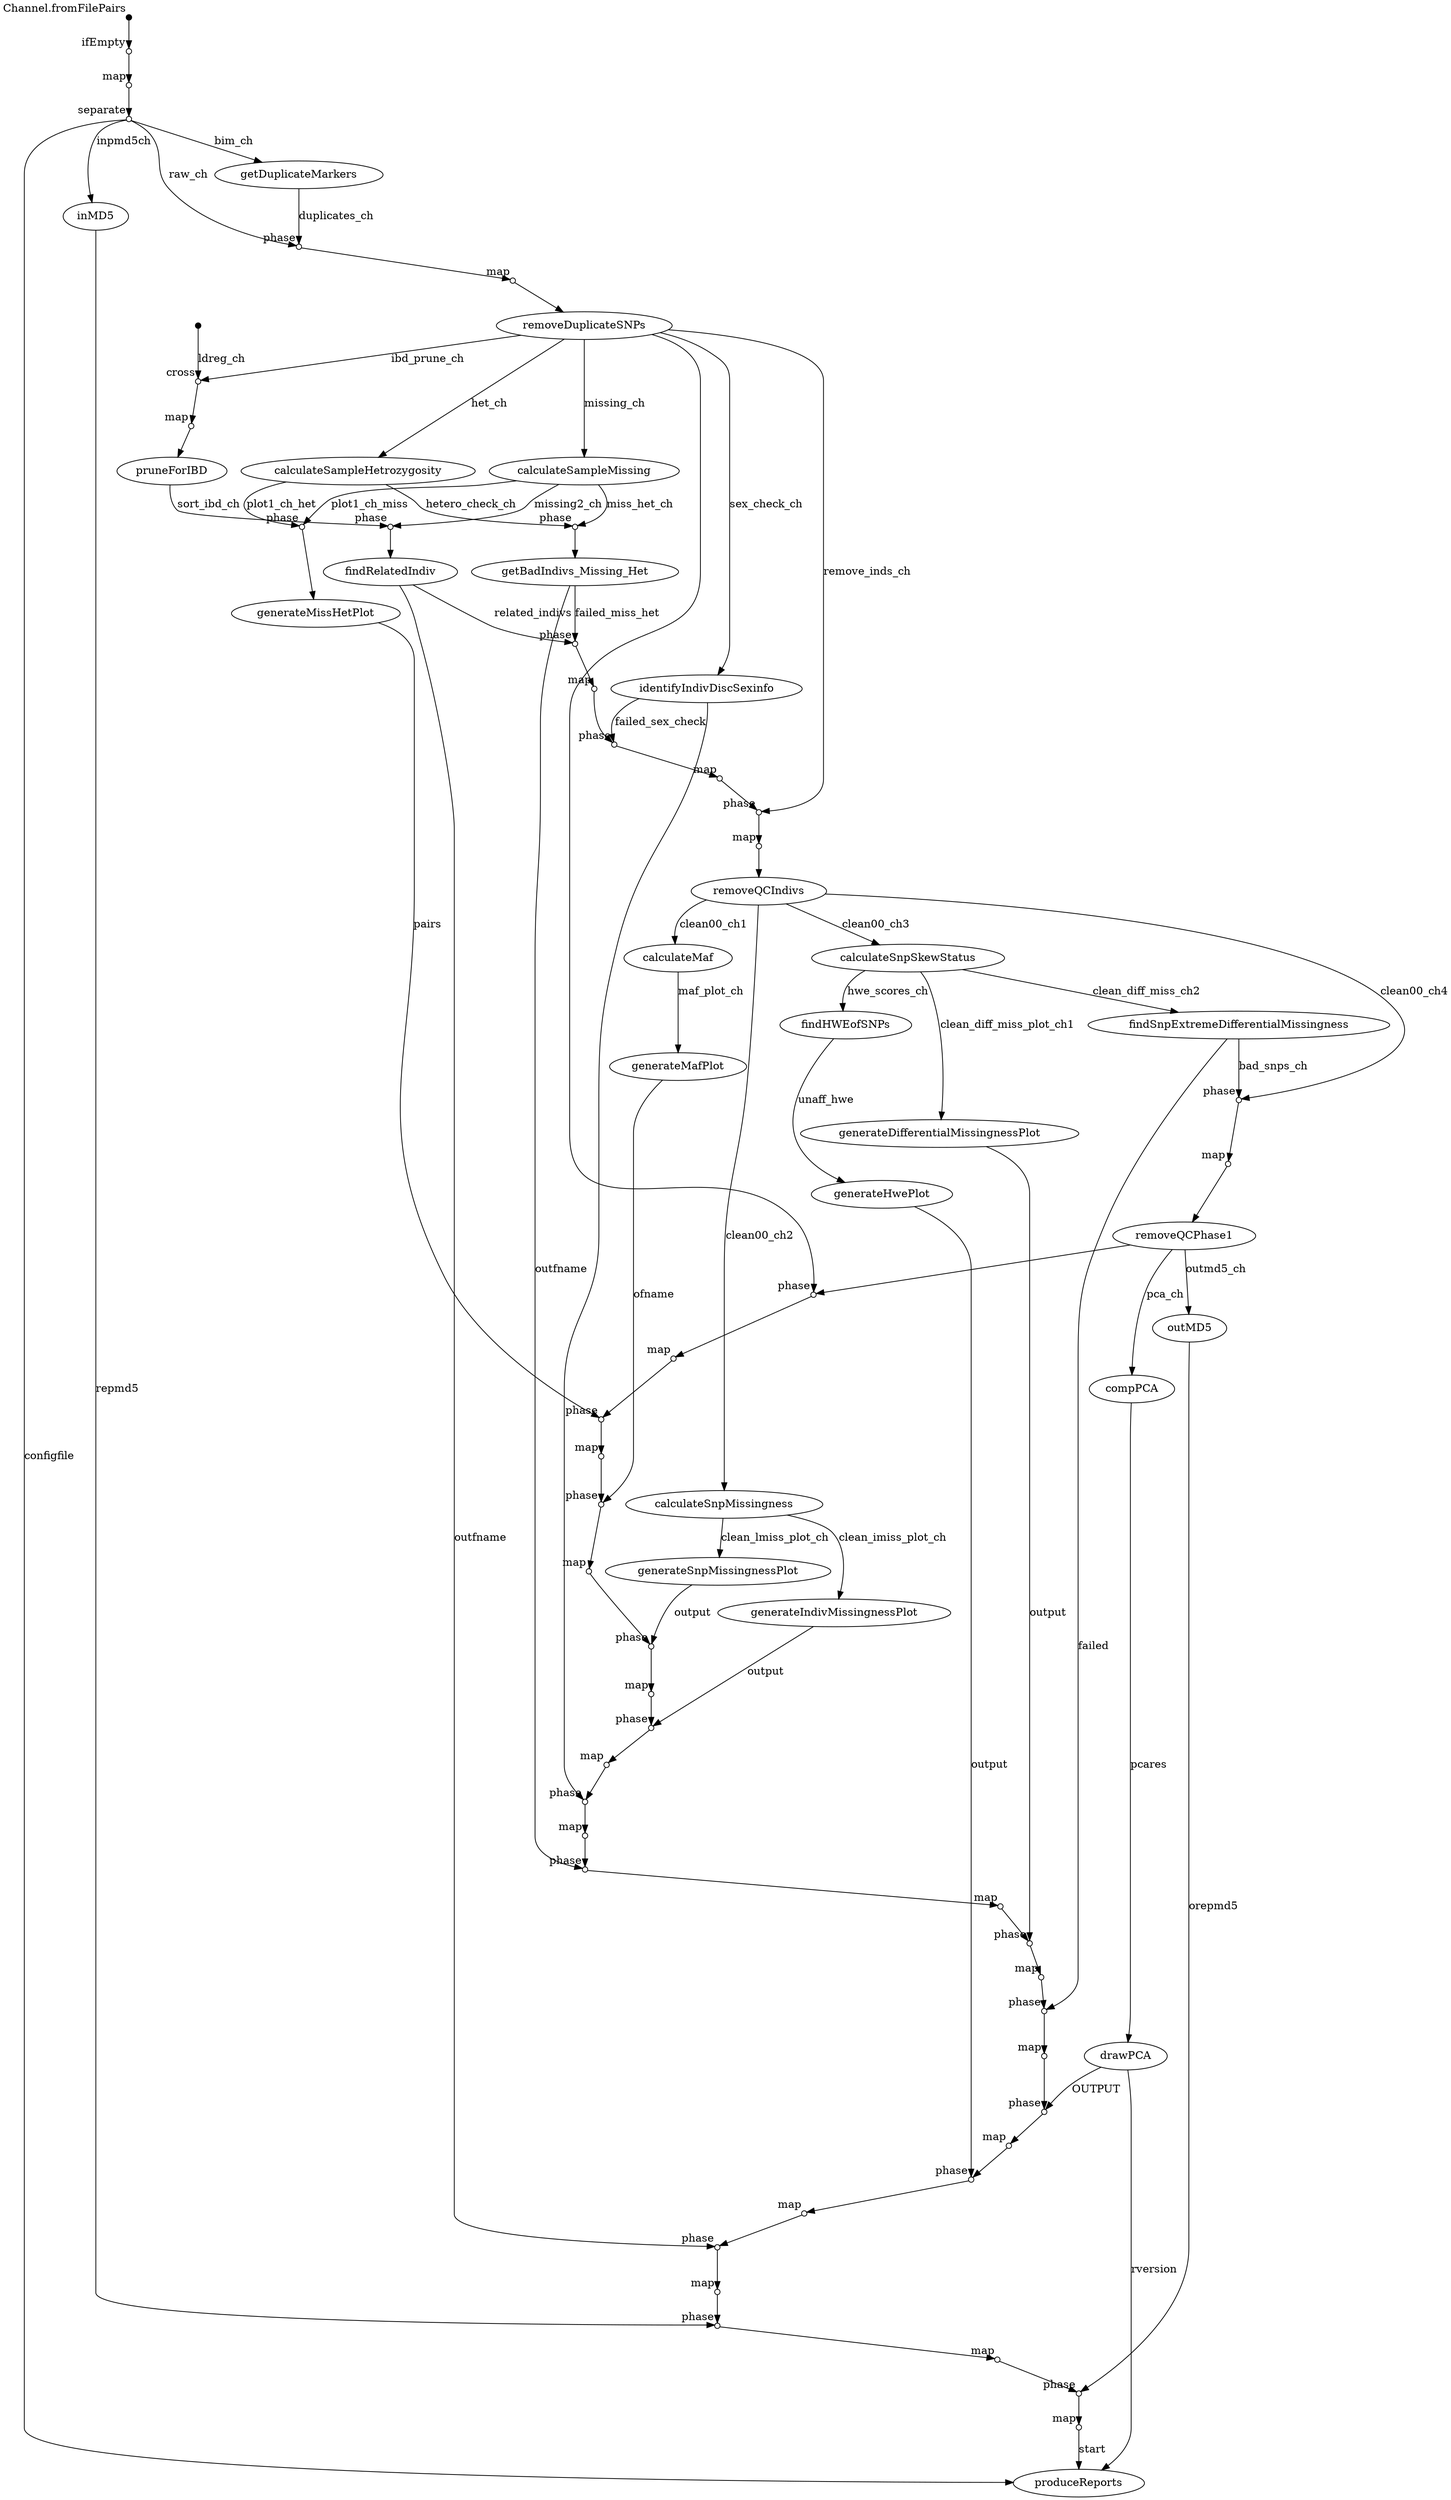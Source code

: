 digraph h3agwas_qc {
p0 [shape=point,label="",fixedsize=true,width=0.1,xlabel="Channel.fromFilePairs"];
p1 [shape=circle,label="",fixedsize=true,width=0.1,xlabel="ifEmpty"];
p0 -> p1;

p1 [shape=circle,label="",fixedsize=true,width=0.1,xlabel="ifEmpty"];
p2 [shape=circle,label="",fixedsize=true,width=0.1,xlabel="map"];
p1 -> p2;

p2 [shape=circle,label="",fixedsize=true,width=0.1,xlabel="map"];
p3 [shape=circle,label="",fixedsize=true,width=0.1,xlabel="separate"];
p2 -> p3;

p3 [shape=circle,label="",fixedsize=true,width=0.1,xlabel="separate"];
p6 [shape=circle,label="",fixedsize=true,width=0.1,xlabel="phase"];
p3 -> p6 [label="raw_ch"];

p3 [shape=circle,label="",fixedsize=true,width=0.1,xlabel="separate"];
p5 [label="getDuplicateMarkers"];
p3 -> p5 [label="bim_ch"];

p3 [shape=circle,label="",fixedsize=true,width=0.1,xlabel="separate"];
p4 [label="inMD5"];
p3 -> p4 [label="inpmd5ch"];

p3 [shape=circle,label="",fixedsize=true,width=0.1,xlabel="separate"];
p73 [label="produceReports"];
p3 -> p73 [label="configfile"];

p4 [label="inMD5"];
p69 [shape=circle,label="",fixedsize=true,width=0.1,xlabel="phase"];
p4 -> p69 [label="repmd5"];

p5 [label="getDuplicateMarkers"];
p6 [shape=circle,label="",fixedsize=true,width=0.1,xlabel="phase"];
p5 -> p6 [label="duplicates_ch"];

p6 [shape=circle,label="",fixedsize=true,width=0.1,xlabel="phase"];
p7 [shape=circle,label="",fixedsize=true,width=0.1,xlabel="map"];
p6 -> p7;

p7 [shape=circle,label="",fixedsize=true,width=0.1,xlabel="map"];
p8 [label="removeDuplicateSNPs"];
p7 -> p8;

p8 [label="removeDuplicateSNPs"];
p9 [label="identifyIndivDiscSexinfo"];
p8 -> p9 [label="sex_check_ch"];

p8 [label="removeDuplicateSNPs"];
p10 [label="calculateSampleMissing"];
p8 -> p10 [label="missing_ch"];

p8 [label="removeDuplicateSNPs"];
p11 [label="calculateSampleHetrozygosity"];
p8 -> p11 [label="het_ch"];

p8 [label="removeDuplicateSNPs"];
p17 [shape=circle,label="",fixedsize=true,width=0.1,xlabel="cross"];
p8 -> p17 [label="ibd_prune_ch"];

p8 [label="removeDuplicateSNPs"];
p26 [shape=circle,label="",fixedsize=true,width=0.1,xlabel="phase"];
p8 -> p26 [label="remove_inds_ch"];

p8 [label="removeDuplicateSNPs"];
p45 [shape=circle,label="",fixedsize=true,width=0.1,xlabel="phase"];
p8 -> p45;

p9 [label="identifyIndivDiscSexinfo"];
p24 [shape=circle,label="",fixedsize=true,width=0.1,xlabel="phase"];
p9 -> p24 [label="failed_sex_check"];

p9 [label="identifyIndivDiscSexinfo"];
p55 [shape=circle,label="",fixedsize=true,width=0.1,xlabel="phase"];
p9 -> p55;

p10 [label="calculateSampleMissing"];
p12 [shape=circle,label="",fixedsize=true,width=0.1,xlabel="phase"];
p10 -> p12 [label="plot1_ch_miss"];

p10 [label="calculateSampleMissing"];
p20 [shape=circle,label="",fixedsize=true,width=0.1,xlabel="phase"];
p10 -> p20 [label="missing2_ch"];

p10 [label="calculateSampleMissing"];
p14 [shape=circle,label="",fixedsize=true,width=0.1,xlabel="phase"];
p10 -> p14 [label="miss_het_ch"];

p11 [label="calculateSampleHetrozygosity"];
p14 [shape=circle,label="",fixedsize=true,width=0.1,xlabel="phase"];
p11 -> p14 [label="hetero_check_ch"];

p11 [label="calculateSampleHetrozygosity"];
p12 [shape=circle,label="",fixedsize=true,width=0.1,xlabel="phase"];
p11 -> p12 [label="plot1_ch_het"];

p12 [shape=circle,label="",fixedsize=true,width=0.1,xlabel="phase"];
p13 [label="generateMissHetPlot"];
p12 -> p13;

p13 [label="generateMissHetPlot"];
p47 [shape=circle,label="",fixedsize=true,width=0.1,xlabel="phase"];
p13 -> p47 [label="pairs"];

p14 [shape=circle,label="",fixedsize=true,width=0.1,xlabel="phase"];
p15 [label="getBadIndivs_Missing_Het"];
p14 -> p15;

p15 [label="getBadIndivs_Missing_Het"];
p22 [shape=circle,label="",fixedsize=true,width=0.1,xlabel="phase"];
p15 -> p22 [label="failed_miss_het"];

p15 [label="getBadIndivs_Missing_Het"];
p57 [shape=circle,label="",fixedsize=true,width=0.1,xlabel="phase"];
p15 -> p57 [label="outfname"];

p16 [shape=point,label="",fixedsize=true,width=0.1];
p17 [shape=circle,label="",fixedsize=true,width=0.1,xlabel="cross"];
p16 -> p17 [label="ldreg_ch"];

p17 [shape=circle,label="",fixedsize=true,width=0.1,xlabel="cross"];
p18 [shape=circle,label="",fixedsize=true,width=0.1,xlabel="map"];
p17 -> p18;

p18 [shape=circle,label="",fixedsize=true,width=0.1,xlabel="map"];
p19 [label="pruneForIBD"];
p18 -> p19;

p19 [label="pruneForIBD"];
p20 [shape=circle,label="",fixedsize=true,width=0.1,xlabel="phase"];
p19 -> p20 [label="sort_ibd_ch"];

p20 [shape=circle,label="",fixedsize=true,width=0.1,xlabel="phase"];
p21 [label="findRelatedIndiv"];
p20 -> p21;

p21 [label="findRelatedIndiv"];
p22 [shape=circle,label="",fixedsize=true,width=0.1,xlabel="phase"];
p21 -> p22 [label="related_indivs"];

p21 [label="findRelatedIndiv"];
p67 [shape=circle,label="",fixedsize=true,width=0.1,xlabel="phase"];
p21 -> p67 [label="outfname"];

p22 [shape=circle,label="",fixedsize=true,width=0.1,xlabel="phase"];
p23 [shape=circle,label="",fixedsize=true,width=0.1,xlabel="map"];
p22 -> p23;

p23 [shape=circle,label="",fixedsize=true,width=0.1,xlabel="map"];
p24 [shape=circle,label="",fixedsize=true,width=0.1,xlabel="phase"];
p23 -> p24;

p24 [shape=circle,label="",fixedsize=true,width=0.1,xlabel="phase"];
p25 [shape=circle,label="",fixedsize=true,width=0.1,xlabel="map"];
p24 -> p25;

p25 [shape=circle,label="",fixedsize=true,width=0.1,xlabel="map"];
p26 [shape=circle,label="",fixedsize=true,width=0.1,xlabel="phase"];
p25 -> p26;

p26 [shape=circle,label="",fixedsize=true,width=0.1,xlabel="phase"];
p27 [shape=circle,label="",fixedsize=true,width=0.1,xlabel="map"];
p26 -> p27;

p27 [shape=circle,label="",fixedsize=true,width=0.1,xlabel="map"];
p28 [label="removeQCIndivs"];
p27 -> p28;

p28 [label="removeQCIndivs"];
p29 [label="calculateMaf"];
p28 -> p29 [label="clean00_ch1"];

p28 [label="removeQCIndivs"];
p31 [label="calculateSnpMissingness"];
p28 -> p31 [label="clean00_ch2"];

p28 [label="removeQCIndivs"];
p34 [label="calculateSnpSkewStatus"];
p28 -> p34 [label="clean00_ch3"];

p28 [label="removeQCIndivs"];
p39 [shape=circle,label="",fixedsize=true,width=0.1,xlabel="phase"];
p28 -> p39 [label="clean00_ch4"];

p29 [label="calculateMaf"];
p30 [label="generateMafPlot"];
p29 -> p30 [label="maf_plot_ch"];

p30 [label="generateMafPlot"];
p49 [shape=circle,label="",fixedsize=true,width=0.1,xlabel="phase"];
p30 -> p49 [label="ofname"];

p31 [label="calculateSnpMissingness"];
p32 [label="generateSnpMissingnessPlot"];
p31 -> p32 [label="clean_lmiss_plot_ch"];

p31 [label="calculateSnpMissingness"];
p33 [label="generateIndivMissingnessPlot"];
p31 -> p33 [label="clean_imiss_plot_ch"];

p32 [label="generateSnpMissingnessPlot"];
p51 [shape=circle,label="",fixedsize=true,width=0.1,xlabel="phase"];
p32 -> p51 [label="output"];

p33 [label="generateIndivMissingnessPlot"];
p53 [shape=circle,label="",fixedsize=true,width=0.1,xlabel="phase"];
p33 -> p53 [label="output"];

p34 [label="calculateSnpSkewStatus"];
p35 [label="generateDifferentialMissingnessPlot"];
p34 -> p35 [label="clean_diff_miss_plot_ch1"];

p34 [label="calculateSnpSkewStatus"];
p36 [label="findSnpExtremeDifferentialMissingness"];
p34 -> p36 [label="clean_diff_miss_ch2"];

p34 [label="calculateSnpSkewStatus"];
p37 [label="findHWEofSNPs"];
p34 -> p37 [label="hwe_scores_ch"];

p35 [label="generateDifferentialMissingnessPlot"];
p59 [shape=circle,label="",fixedsize=true,width=0.1,xlabel="phase"];
p35 -> p59 [label="output"];

p36 [label="findSnpExtremeDifferentialMissingness"];
p39 [shape=circle,label="",fixedsize=true,width=0.1,xlabel="phase"];
p36 -> p39 [label="bad_snps_ch"];

p36 [label="findSnpExtremeDifferentialMissingness"];
p61 [shape=circle,label="",fixedsize=true,width=0.1,xlabel="phase"];
p36 -> p61 [label="failed"];

p37 [label="findHWEofSNPs"];
p38 [label="generateHwePlot"];
p37 -> p38 [label="unaff_hwe"];

p38 [label="generateHwePlot"];
p65 [shape=circle,label="",fixedsize=true,width=0.1,xlabel="phase"];
p38 -> p65 [label="output"];

p39 [shape=circle,label="",fixedsize=true,width=0.1,xlabel="phase"];
p40 [shape=circle,label="",fixedsize=true,width=0.1,xlabel="map"];
p39 -> p40;

p40 [shape=circle,label="",fixedsize=true,width=0.1,xlabel="map"];
p41 [label="removeQCPhase1"];
p40 -> p41;

p41 [label="removeQCPhase1"];
p45 [shape=circle,label="",fixedsize=true,width=0.1,xlabel="phase"];
p41 -> p45;

p41 [label="removeQCPhase1"];
p43 [label="compPCA"];
p41 -> p43 [label="pca_ch"];

p41 [label="removeQCPhase1"];
p42 [label="outMD5"];
p41 -> p42 [label="outmd5_ch"];

p42 [label="outMD5"];
p71 [shape=circle,label="",fixedsize=true,width=0.1,xlabel="phase"];
p42 -> p71 [label="orepmd5"];

p43 [label="compPCA"];
p44 [label="drawPCA"];
p43 -> p44 [label="pcares"];

p44 [label="drawPCA"];
p63 [shape=circle,label="",fixedsize=true,width=0.1,xlabel="phase"];
p44 -> p63 [label="OUTPUT"];

p44 [label="drawPCA"];
p73 [label="produceReports"];
p44 -> p73 [label="rversion"];

p45 [shape=circle,label="",fixedsize=true,width=0.1,xlabel="phase"];
p46 [shape=circle,label="",fixedsize=true,width=0.1,xlabel="map"];
p45 -> p46;

p46 [shape=circle,label="",fixedsize=true,width=0.1,xlabel="map"];
p47 [shape=circle,label="",fixedsize=true,width=0.1,xlabel="phase"];
p46 -> p47;

p47 [shape=circle,label="",fixedsize=true,width=0.1,xlabel="phase"];
p48 [shape=circle,label="",fixedsize=true,width=0.1,xlabel="map"];
p47 -> p48;

p48 [shape=circle,label="",fixedsize=true,width=0.1,xlabel="map"];
p49 [shape=circle,label="",fixedsize=true,width=0.1,xlabel="phase"];
p48 -> p49;

p49 [shape=circle,label="",fixedsize=true,width=0.1,xlabel="phase"];
p50 [shape=circle,label="",fixedsize=true,width=0.1,xlabel="map"];
p49 -> p50;

p50 [shape=circle,label="",fixedsize=true,width=0.1,xlabel="map"];
p51 [shape=circle,label="",fixedsize=true,width=0.1,xlabel="phase"];
p50 -> p51;

p51 [shape=circle,label="",fixedsize=true,width=0.1,xlabel="phase"];
p52 [shape=circle,label="",fixedsize=true,width=0.1,xlabel="map"];
p51 -> p52;

p52 [shape=circle,label="",fixedsize=true,width=0.1,xlabel="map"];
p53 [shape=circle,label="",fixedsize=true,width=0.1,xlabel="phase"];
p52 -> p53;

p53 [shape=circle,label="",fixedsize=true,width=0.1,xlabel="phase"];
p54 [shape=circle,label="",fixedsize=true,width=0.1,xlabel="map"];
p53 -> p54;

p54 [shape=circle,label="",fixedsize=true,width=0.1,xlabel="map"];
p55 [shape=circle,label="",fixedsize=true,width=0.1,xlabel="phase"];
p54 -> p55;

p55 [shape=circle,label="",fixedsize=true,width=0.1,xlabel="phase"];
p56 [shape=circle,label="",fixedsize=true,width=0.1,xlabel="map"];
p55 -> p56;

p56 [shape=circle,label="",fixedsize=true,width=0.1,xlabel="map"];
p57 [shape=circle,label="",fixedsize=true,width=0.1,xlabel="phase"];
p56 -> p57;

p57 [shape=circle,label="",fixedsize=true,width=0.1,xlabel="phase"];
p58 [shape=circle,label="",fixedsize=true,width=0.1,xlabel="map"];
p57 -> p58;

p58 [shape=circle,label="",fixedsize=true,width=0.1,xlabel="map"];
p59 [shape=circle,label="",fixedsize=true,width=0.1,xlabel="phase"];
p58 -> p59;

p59 [shape=circle,label="",fixedsize=true,width=0.1,xlabel="phase"];
p60 [shape=circle,label="",fixedsize=true,width=0.1,xlabel="map"];
p59 -> p60;

p60 [shape=circle,label="",fixedsize=true,width=0.1,xlabel="map"];
p61 [shape=circle,label="",fixedsize=true,width=0.1,xlabel="phase"];
p60 -> p61;

p61 [shape=circle,label="",fixedsize=true,width=0.1,xlabel="phase"];
p62 [shape=circle,label="",fixedsize=true,width=0.1,xlabel="map"];
p61 -> p62;

p62 [shape=circle,label="",fixedsize=true,width=0.1,xlabel="map"];
p63 [shape=circle,label="",fixedsize=true,width=0.1,xlabel="phase"];
p62 -> p63;

p63 [shape=circle,label="",fixedsize=true,width=0.1,xlabel="phase"];
p64 [shape=circle,label="",fixedsize=true,width=0.1,xlabel="map"];
p63 -> p64;

p64 [shape=circle,label="",fixedsize=true,width=0.1,xlabel="map"];
p65 [shape=circle,label="",fixedsize=true,width=0.1,xlabel="phase"];
p64 -> p65;

p65 [shape=circle,label="",fixedsize=true,width=0.1,xlabel="phase"];
p66 [shape=circle,label="",fixedsize=true,width=0.1,xlabel="map"];
p65 -> p66;

p66 [shape=circle,label="",fixedsize=true,width=0.1,xlabel="map"];
p67 [shape=circle,label="",fixedsize=true,width=0.1,xlabel="phase"];
p66 -> p67;

p67 [shape=circle,label="",fixedsize=true,width=0.1,xlabel="phase"];
p68 [shape=circle,label="",fixedsize=true,width=0.1,xlabel="map"];
p67 -> p68;

p68 [shape=circle,label="",fixedsize=true,width=0.1,xlabel="map"];
p69 [shape=circle,label="",fixedsize=true,width=0.1,xlabel="phase"];
p68 -> p69;

p69 [shape=circle,label="",fixedsize=true,width=0.1,xlabel="phase"];
p70 [shape=circle,label="",fixedsize=true,width=0.1,xlabel="map"];
p69 -> p70;

p70 [shape=circle,label="",fixedsize=true,width=0.1,xlabel="map"];
p71 [shape=circle,label="",fixedsize=true,width=0.1,xlabel="phase"];
p70 -> p71;

p71 [shape=circle,label="",fixedsize=true,width=0.1,xlabel="phase"];
p72 [shape=circle,label="",fixedsize=true,width=0.1,xlabel="map"];
p71 -> p72;

p72 [shape=circle,label="",fixedsize=true,width=0.1,xlabel="map"];
p73 [label="produceReports"];
p72 -> p73 [label="start"];

}
